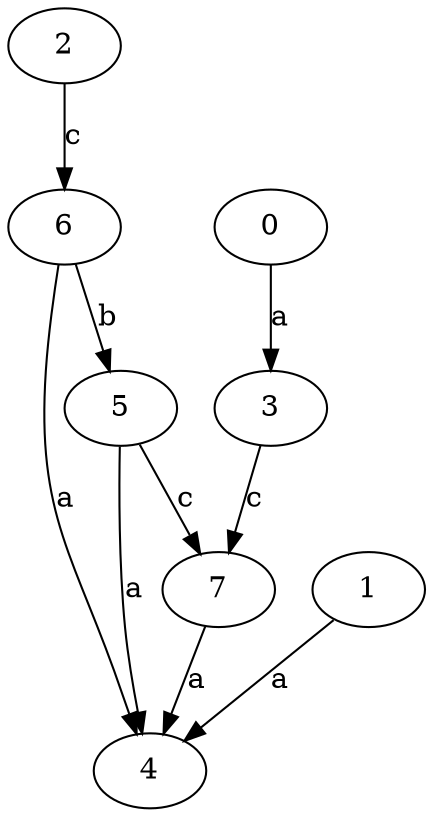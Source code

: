 strict digraph  {
2;
3;
4;
5;
0;
1;
6;
7;
2 -> 6  [label=c];
3 -> 7  [label=c];
5 -> 4  [label=a];
5 -> 7  [label=c];
0 -> 3  [label=a];
1 -> 4  [label=a];
6 -> 4  [label=a];
6 -> 5  [label=b];
7 -> 4  [label=a];
}
